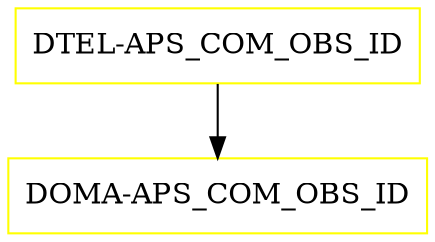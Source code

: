digraph G {
  "DTEL-APS_COM_OBS_ID" [shape=box,color=yellow];
  "DOMA-APS_COM_OBS_ID" [shape=box,color=yellow,URL="./DOMA_APS_COM_OBS_ID.html"];
  "DTEL-APS_COM_OBS_ID" -> "DOMA-APS_COM_OBS_ID";
}
